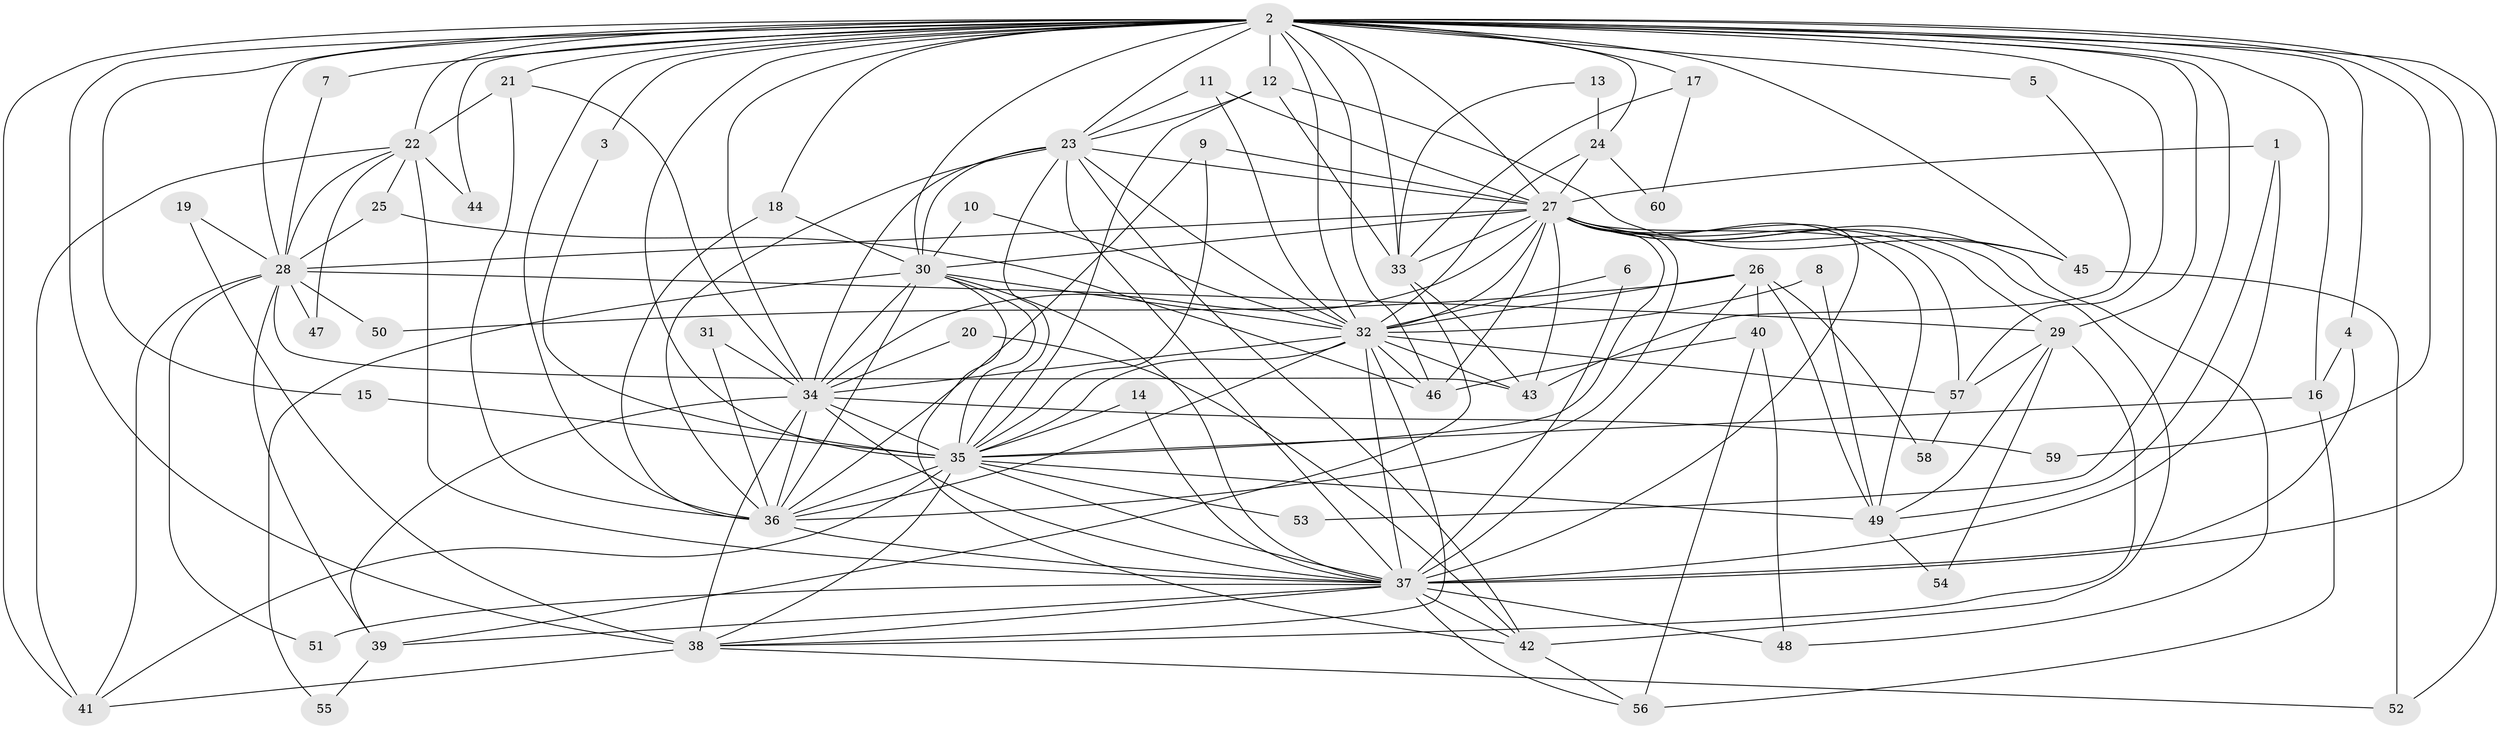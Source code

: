 // original degree distribution, {20: 0.025, 34: 0.008333333333333333, 23: 0.008333333333333333, 15: 0.016666666666666666, 22: 0.008333333333333333, 28: 0.008333333333333333, 14: 0.008333333333333333, 3: 0.18333333333333332, 8: 0.008333333333333333, 4: 0.11666666666666667, 5: 0.041666666666666664, 9: 0.008333333333333333, 7: 0.008333333333333333, 6: 0.03333333333333333, 2: 0.5166666666666667}
// Generated by graph-tools (version 1.1) at 2025/25/03/09/25 03:25:51]
// undirected, 60 vertices, 174 edges
graph export_dot {
graph [start="1"]
  node [color=gray90,style=filled];
  1;
  2;
  3;
  4;
  5;
  6;
  7;
  8;
  9;
  10;
  11;
  12;
  13;
  14;
  15;
  16;
  17;
  18;
  19;
  20;
  21;
  22;
  23;
  24;
  25;
  26;
  27;
  28;
  29;
  30;
  31;
  32;
  33;
  34;
  35;
  36;
  37;
  38;
  39;
  40;
  41;
  42;
  43;
  44;
  45;
  46;
  47;
  48;
  49;
  50;
  51;
  52;
  53;
  54;
  55;
  56;
  57;
  58;
  59;
  60;
  1 -- 27 [weight=1.0];
  1 -- 37 [weight=1.0];
  1 -- 49 [weight=1.0];
  2 -- 3 [weight=1.0];
  2 -- 4 [weight=1.0];
  2 -- 5 [weight=1.0];
  2 -- 7 [weight=1.0];
  2 -- 12 [weight=1.0];
  2 -- 15 [weight=1.0];
  2 -- 16 [weight=1.0];
  2 -- 17 [weight=2.0];
  2 -- 18 [weight=1.0];
  2 -- 21 [weight=1.0];
  2 -- 22 [weight=2.0];
  2 -- 23 [weight=2.0];
  2 -- 24 [weight=1.0];
  2 -- 27 [weight=3.0];
  2 -- 28 [weight=2.0];
  2 -- 29 [weight=1.0];
  2 -- 30 [weight=2.0];
  2 -- 32 [weight=3.0];
  2 -- 33 [weight=2.0];
  2 -- 34 [weight=3.0];
  2 -- 35 [weight=3.0];
  2 -- 36 [weight=2.0];
  2 -- 37 [weight=3.0];
  2 -- 38 [weight=1.0];
  2 -- 41 [weight=2.0];
  2 -- 44 [weight=1.0];
  2 -- 45 [weight=1.0];
  2 -- 46 [weight=1.0];
  2 -- 52 [weight=1.0];
  2 -- 53 [weight=1.0];
  2 -- 57 [weight=1.0];
  2 -- 59 [weight=2.0];
  3 -- 35 [weight=1.0];
  4 -- 16 [weight=1.0];
  4 -- 37 [weight=1.0];
  5 -- 43 [weight=1.0];
  6 -- 32 [weight=1.0];
  6 -- 37 [weight=1.0];
  7 -- 28 [weight=1.0];
  8 -- 32 [weight=1.0];
  8 -- 49 [weight=1.0];
  9 -- 27 [weight=1.0];
  9 -- 35 [weight=1.0];
  9 -- 36 [weight=1.0];
  10 -- 30 [weight=1.0];
  10 -- 32 [weight=1.0];
  11 -- 23 [weight=1.0];
  11 -- 27 [weight=1.0];
  11 -- 32 [weight=1.0];
  12 -- 23 [weight=1.0];
  12 -- 33 [weight=1.0];
  12 -- 35 [weight=1.0];
  12 -- 45 [weight=1.0];
  13 -- 24 [weight=1.0];
  13 -- 33 [weight=1.0];
  14 -- 35 [weight=1.0];
  14 -- 37 [weight=1.0];
  15 -- 35 [weight=1.0];
  16 -- 35 [weight=1.0];
  16 -- 56 [weight=1.0];
  17 -- 33 [weight=1.0];
  17 -- 60 [weight=1.0];
  18 -- 30 [weight=1.0];
  18 -- 36 [weight=1.0];
  19 -- 28 [weight=1.0];
  19 -- 38 [weight=1.0];
  20 -- 34 [weight=2.0];
  20 -- 42 [weight=1.0];
  21 -- 22 [weight=1.0];
  21 -- 34 [weight=1.0];
  21 -- 36 [weight=1.0];
  22 -- 25 [weight=1.0];
  22 -- 28 [weight=1.0];
  22 -- 37 [weight=1.0];
  22 -- 41 [weight=1.0];
  22 -- 44 [weight=1.0];
  22 -- 47 [weight=1.0];
  23 -- 27 [weight=1.0];
  23 -- 30 [weight=2.0];
  23 -- 32 [weight=1.0];
  23 -- 34 [weight=1.0];
  23 -- 35 [weight=1.0];
  23 -- 36 [weight=2.0];
  23 -- 37 [weight=1.0];
  23 -- 42 [weight=1.0];
  24 -- 27 [weight=1.0];
  24 -- 32 [weight=1.0];
  24 -- 60 [weight=1.0];
  25 -- 28 [weight=1.0];
  25 -- 46 [weight=1.0];
  26 -- 32 [weight=1.0];
  26 -- 37 [weight=1.0];
  26 -- 40 [weight=1.0];
  26 -- 49 [weight=1.0];
  26 -- 50 [weight=1.0];
  26 -- 58 [weight=1.0];
  27 -- 28 [weight=1.0];
  27 -- 29 [weight=1.0];
  27 -- 30 [weight=2.0];
  27 -- 32 [weight=1.0];
  27 -- 33 [weight=1.0];
  27 -- 34 [weight=1.0];
  27 -- 35 [weight=1.0];
  27 -- 36 [weight=1.0];
  27 -- 37 [weight=2.0];
  27 -- 42 [weight=1.0];
  27 -- 43 [weight=1.0];
  27 -- 45 [weight=1.0];
  27 -- 46 [weight=1.0];
  27 -- 48 [weight=1.0];
  27 -- 49 [weight=1.0];
  27 -- 57 [weight=1.0];
  28 -- 29 [weight=1.0];
  28 -- 39 [weight=1.0];
  28 -- 41 [weight=1.0];
  28 -- 43 [weight=1.0];
  28 -- 47 [weight=1.0];
  28 -- 50 [weight=1.0];
  28 -- 51 [weight=1.0];
  29 -- 38 [weight=1.0];
  29 -- 49 [weight=1.0];
  29 -- 54 [weight=1.0];
  29 -- 57 [weight=1.0];
  30 -- 32 [weight=1.0];
  30 -- 34 [weight=1.0];
  30 -- 35 [weight=1.0];
  30 -- 36 [weight=1.0];
  30 -- 37 [weight=1.0];
  30 -- 42 [weight=1.0];
  30 -- 55 [weight=1.0];
  31 -- 34 [weight=1.0];
  31 -- 36 [weight=1.0];
  32 -- 34 [weight=1.0];
  32 -- 35 [weight=1.0];
  32 -- 36 [weight=1.0];
  32 -- 37 [weight=1.0];
  32 -- 38 [weight=1.0];
  32 -- 43 [weight=1.0];
  32 -- 46 [weight=1.0];
  32 -- 57 [weight=1.0];
  33 -- 39 [weight=1.0];
  33 -- 43 [weight=1.0];
  34 -- 35 [weight=3.0];
  34 -- 36 [weight=2.0];
  34 -- 37 [weight=1.0];
  34 -- 38 [weight=2.0];
  34 -- 39 [weight=1.0];
  34 -- 59 [weight=1.0];
  35 -- 36 [weight=1.0];
  35 -- 37 [weight=1.0];
  35 -- 38 [weight=1.0];
  35 -- 41 [weight=1.0];
  35 -- 49 [weight=1.0];
  35 -- 53 [weight=1.0];
  36 -- 37 [weight=1.0];
  37 -- 38 [weight=1.0];
  37 -- 39 [weight=1.0];
  37 -- 42 [weight=1.0];
  37 -- 48 [weight=1.0];
  37 -- 51 [weight=1.0];
  37 -- 56 [weight=1.0];
  38 -- 41 [weight=1.0];
  38 -- 52 [weight=1.0];
  39 -- 55 [weight=1.0];
  40 -- 46 [weight=1.0];
  40 -- 48 [weight=1.0];
  40 -- 56 [weight=1.0];
  42 -- 56 [weight=1.0];
  45 -- 52 [weight=1.0];
  49 -- 54 [weight=1.0];
  57 -- 58 [weight=1.0];
}
